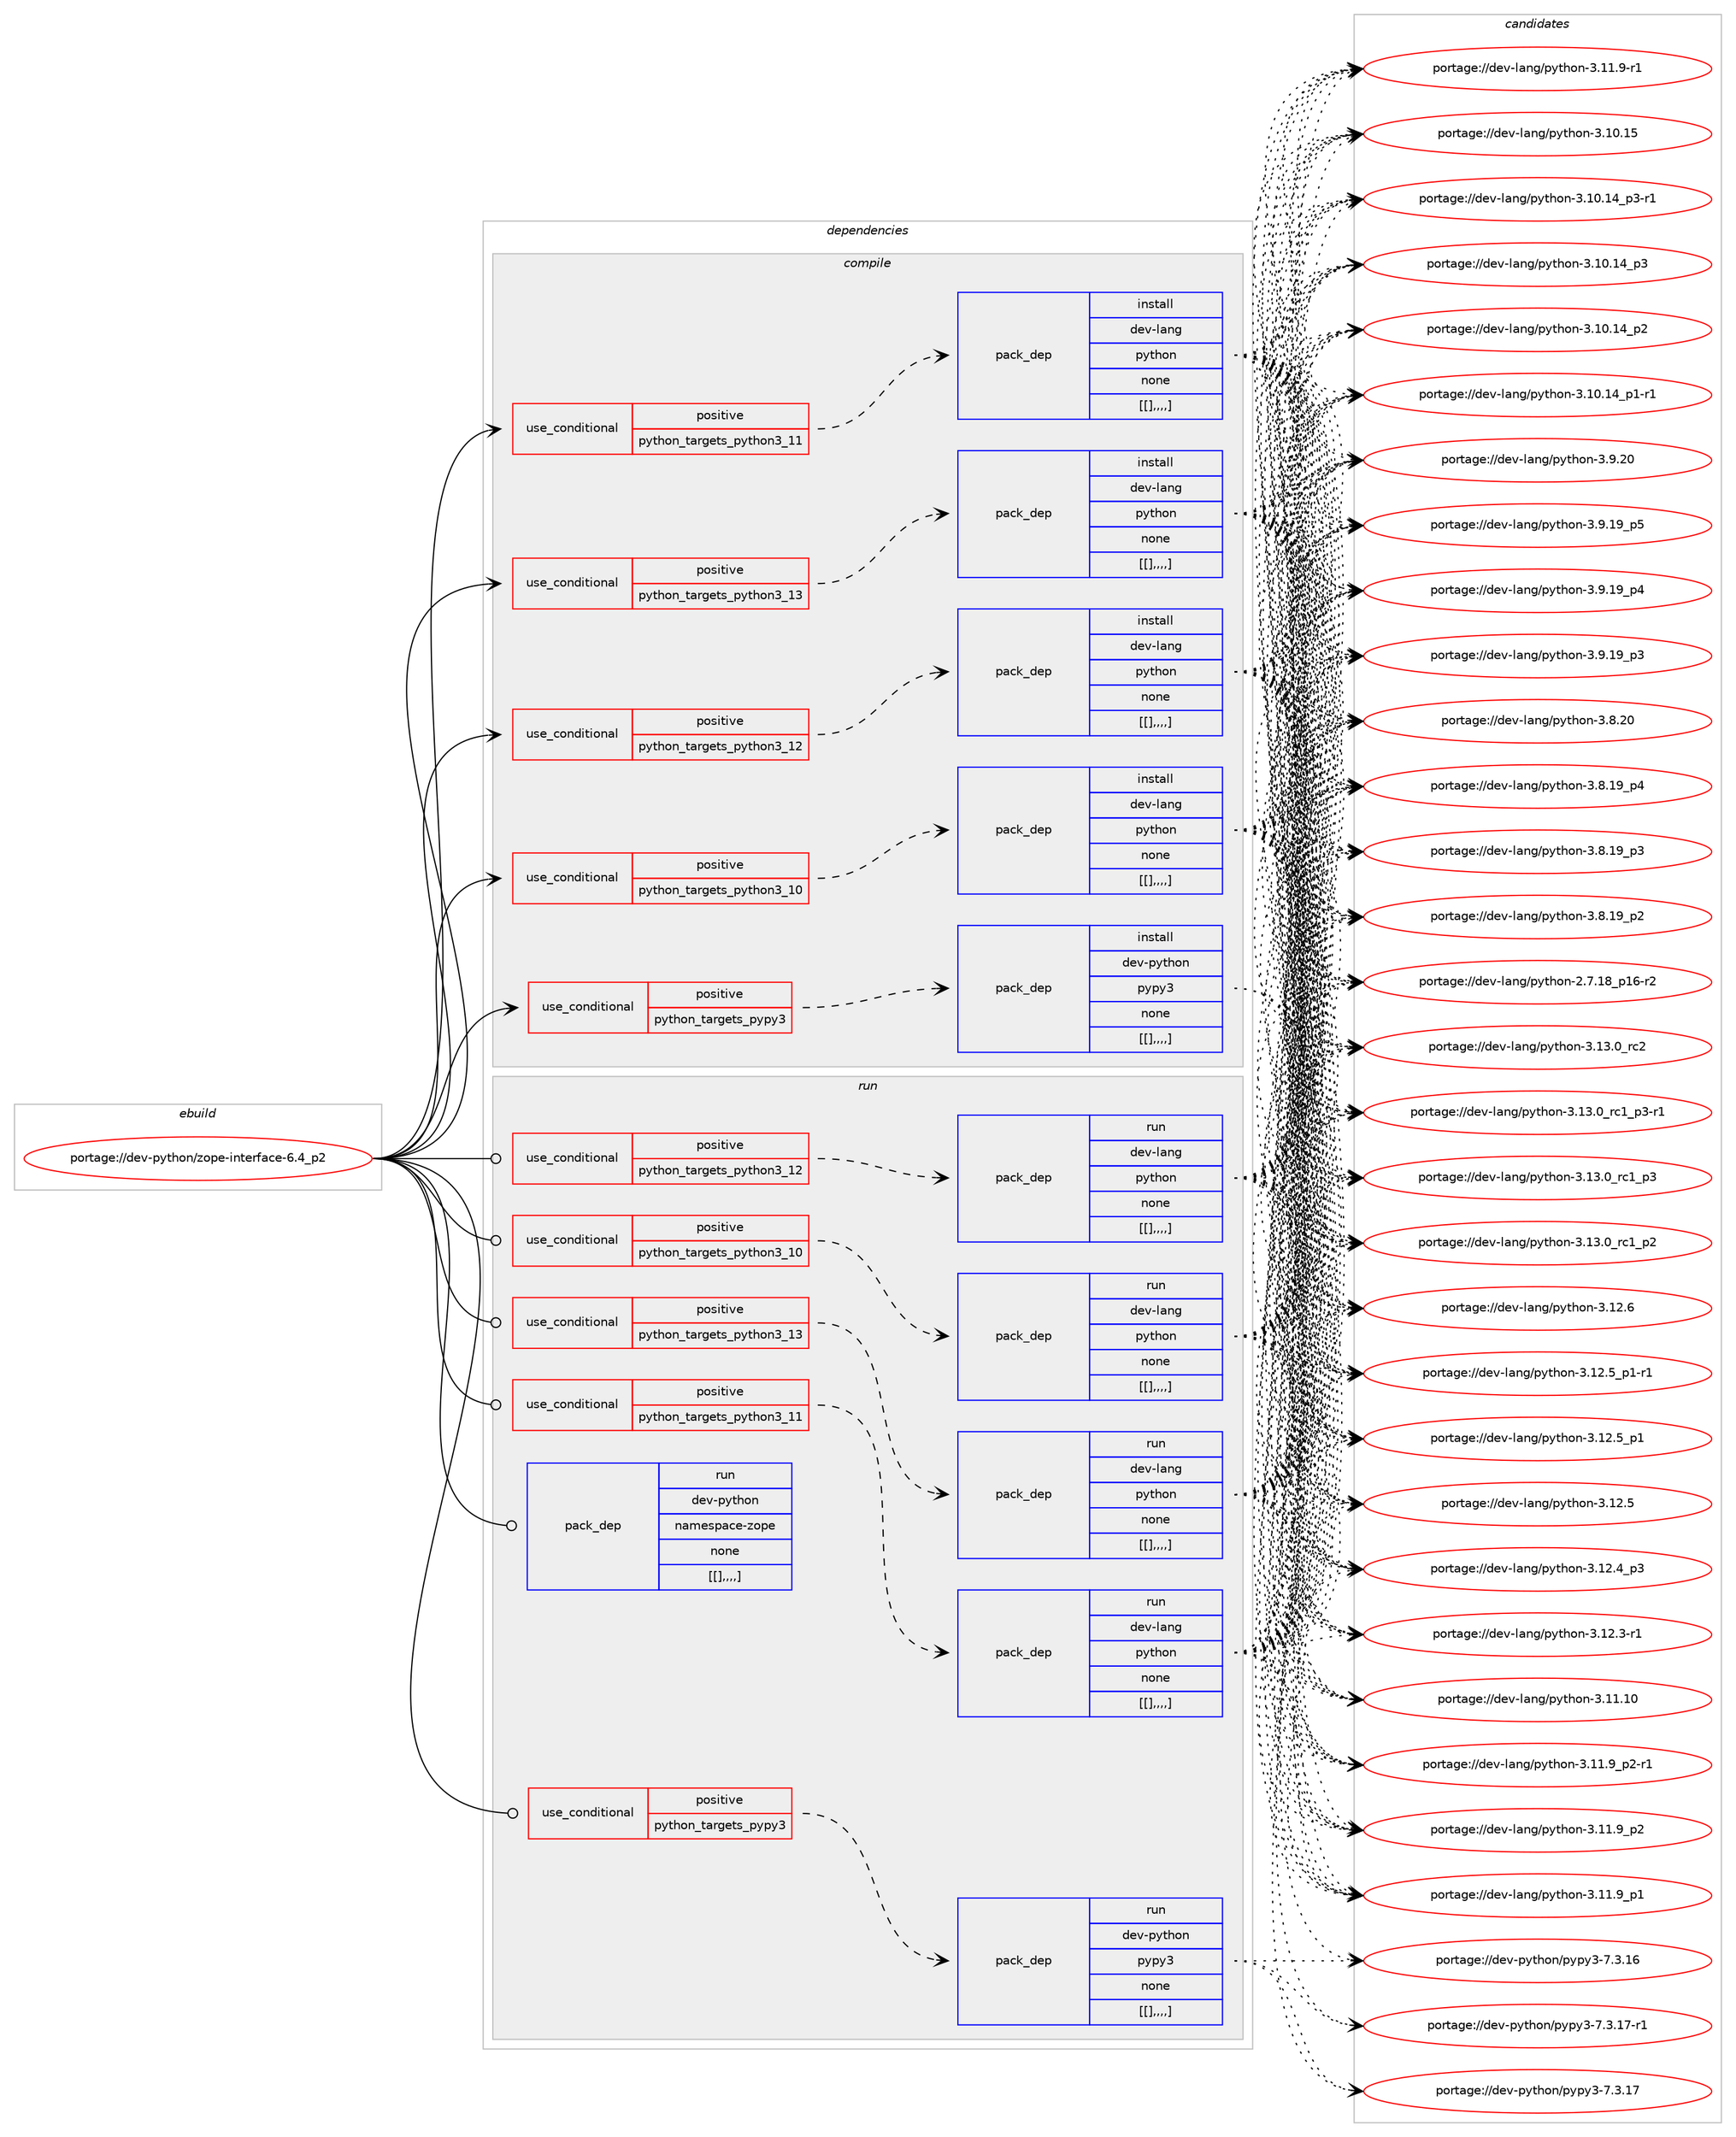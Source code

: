 digraph prolog {

# *************
# Graph options
# *************

newrank=true;
concentrate=true;
compound=true;
graph [rankdir=LR,fontname=Helvetica,fontsize=10,ranksep=1.5];#, ranksep=2.5, nodesep=0.2];
edge  [arrowhead=vee];
node  [fontname=Helvetica,fontsize=10];

# **********
# The ebuild
# **********

subgraph cluster_leftcol {
color=gray;
label=<<i>ebuild</i>>;
id [label="portage://dev-python/zope-interface-6.4_p2", color=red, width=4, href="../dev-python/zope-interface-6.4_p2.svg"];
}

# ****************
# The dependencies
# ****************

subgraph cluster_midcol {
color=gray;
label=<<i>dependencies</i>>;
subgraph cluster_compile {
fillcolor="#eeeeee";
style=filled;
label=<<i>compile</i>>;
subgraph cond42656 {
dependency170602 [label=<<TABLE BORDER="0" CELLBORDER="1" CELLSPACING="0" CELLPADDING="4"><TR><TD ROWSPAN="3" CELLPADDING="10">use_conditional</TD></TR><TR><TD>positive</TD></TR><TR><TD>python_targets_pypy3</TD></TR></TABLE>>, shape=none, color=red];
subgraph pack126680 {
dependency170603 [label=<<TABLE BORDER="0" CELLBORDER="1" CELLSPACING="0" CELLPADDING="4" WIDTH="220"><TR><TD ROWSPAN="6" CELLPADDING="30">pack_dep</TD></TR><TR><TD WIDTH="110">install</TD></TR><TR><TD>dev-python</TD></TR><TR><TD>pypy3</TD></TR><TR><TD>none</TD></TR><TR><TD>[[],,,,]</TD></TR></TABLE>>, shape=none, color=blue];
}
dependency170602:e -> dependency170603:w [weight=20,style="dashed",arrowhead="vee"];
}
id:e -> dependency170602:w [weight=20,style="solid",arrowhead="vee"];
subgraph cond42657 {
dependency170604 [label=<<TABLE BORDER="0" CELLBORDER="1" CELLSPACING="0" CELLPADDING="4"><TR><TD ROWSPAN="3" CELLPADDING="10">use_conditional</TD></TR><TR><TD>positive</TD></TR><TR><TD>python_targets_python3_10</TD></TR></TABLE>>, shape=none, color=red];
subgraph pack126681 {
dependency170605 [label=<<TABLE BORDER="0" CELLBORDER="1" CELLSPACING="0" CELLPADDING="4" WIDTH="220"><TR><TD ROWSPAN="6" CELLPADDING="30">pack_dep</TD></TR><TR><TD WIDTH="110">install</TD></TR><TR><TD>dev-lang</TD></TR><TR><TD>python</TD></TR><TR><TD>none</TD></TR><TR><TD>[[],,,,]</TD></TR></TABLE>>, shape=none, color=blue];
}
dependency170604:e -> dependency170605:w [weight=20,style="dashed",arrowhead="vee"];
}
id:e -> dependency170604:w [weight=20,style="solid",arrowhead="vee"];
subgraph cond42658 {
dependency170606 [label=<<TABLE BORDER="0" CELLBORDER="1" CELLSPACING="0" CELLPADDING="4"><TR><TD ROWSPAN="3" CELLPADDING="10">use_conditional</TD></TR><TR><TD>positive</TD></TR><TR><TD>python_targets_python3_11</TD></TR></TABLE>>, shape=none, color=red];
subgraph pack126682 {
dependency170607 [label=<<TABLE BORDER="0" CELLBORDER="1" CELLSPACING="0" CELLPADDING="4" WIDTH="220"><TR><TD ROWSPAN="6" CELLPADDING="30">pack_dep</TD></TR><TR><TD WIDTH="110">install</TD></TR><TR><TD>dev-lang</TD></TR><TR><TD>python</TD></TR><TR><TD>none</TD></TR><TR><TD>[[],,,,]</TD></TR></TABLE>>, shape=none, color=blue];
}
dependency170606:e -> dependency170607:w [weight=20,style="dashed",arrowhead="vee"];
}
id:e -> dependency170606:w [weight=20,style="solid",arrowhead="vee"];
subgraph cond42659 {
dependency170608 [label=<<TABLE BORDER="0" CELLBORDER="1" CELLSPACING="0" CELLPADDING="4"><TR><TD ROWSPAN="3" CELLPADDING="10">use_conditional</TD></TR><TR><TD>positive</TD></TR><TR><TD>python_targets_python3_12</TD></TR></TABLE>>, shape=none, color=red];
subgraph pack126683 {
dependency170609 [label=<<TABLE BORDER="0" CELLBORDER="1" CELLSPACING="0" CELLPADDING="4" WIDTH="220"><TR><TD ROWSPAN="6" CELLPADDING="30">pack_dep</TD></TR><TR><TD WIDTH="110">install</TD></TR><TR><TD>dev-lang</TD></TR><TR><TD>python</TD></TR><TR><TD>none</TD></TR><TR><TD>[[],,,,]</TD></TR></TABLE>>, shape=none, color=blue];
}
dependency170608:e -> dependency170609:w [weight=20,style="dashed",arrowhead="vee"];
}
id:e -> dependency170608:w [weight=20,style="solid",arrowhead="vee"];
subgraph cond42660 {
dependency170610 [label=<<TABLE BORDER="0" CELLBORDER="1" CELLSPACING="0" CELLPADDING="4"><TR><TD ROWSPAN="3" CELLPADDING="10">use_conditional</TD></TR><TR><TD>positive</TD></TR><TR><TD>python_targets_python3_13</TD></TR></TABLE>>, shape=none, color=red];
subgraph pack126684 {
dependency170611 [label=<<TABLE BORDER="0" CELLBORDER="1" CELLSPACING="0" CELLPADDING="4" WIDTH="220"><TR><TD ROWSPAN="6" CELLPADDING="30">pack_dep</TD></TR><TR><TD WIDTH="110">install</TD></TR><TR><TD>dev-lang</TD></TR><TR><TD>python</TD></TR><TR><TD>none</TD></TR><TR><TD>[[],,,,]</TD></TR></TABLE>>, shape=none, color=blue];
}
dependency170610:e -> dependency170611:w [weight=20,style="dashed",arrowhead="vee"];
}
id:e -> dependency170610:w [weight=20,style="solid",arrowhead="vee"];
}
subgraph cluster_compileandrun {
fillcolor="#eeeeee";
style=filled;
label=<<i>compile and run</i>>;
}
subgraph cluster_run {
fillcolor="#eeeeee";
style=filled;
label=<<i>run</i>>;
subgraph cond42661 {
dependency170612 [label=<<TABLE BORDER="0" CELLBORDER="1" CELLSPACING="0" CELLPADDING="4"><TR><TD ROWSPAN="3" CELLPADDING="10">use_conditional</TD></TR><TR><TD>positive</TD></TR><TR><TD>python_targets_pypy3</TD></TR></TABLE>>, shape=none, color=red];
subgraph pack126685 {
dependency170613 [label=<<TABLE BORDER="0" CELLBORDER="1" CELLSPACING="0" CELLPADDING="4" WIDTH="220"><TR><TD ROWSPAN="6" CELLPADDING="30">pack_dep</TD></TR><TR><TD WIDTH="110">run</TD></TR><TR><TD>dev-python</TD></TR><TR><TD>pypy3</TD></TR><TR><TD>none</TD></TR><TR><TD>[[],,,,]</TD></TR></TABLE>>, shape=none, color=blue];
}
dependency170612:e -> dependency170613:w [weight=20,style="dashed",arrowhead="vee"];
}
id:e -> dependency170612:w [weight=20,style="solid",arrowhead="odot"];
subgraph cond42662 {
dependency170614 [label=<<TABLE BORDER="0" CELLBORDER="1" CELLSPACING="0" CELLPADDING="4"><TR><TD ROWSPAN="3" CELLPADDING="10">use_conditional</TD></TR><TR><TD>positive</TD></TR><TR><TD>python_targets_python3_10</TD></TR></TABLE>>, shape=none, color=red];
subgraph pack126686 {
dependency170615 [label=<<TABLE BORDER="0" CELLBORDER="1" CELLSPACING="0" CELLPADDING="4" WIDTH="220"><TR><TD ROWSPAN="6" CELLPADDING="30">pack_dep</TD></TR><TR><TD WIDTH="110">run</TD></TR><TR><TD>dev-lang</TD></TR><TR><TD>python</TD></TR><TR><TD>none</TD></TR><TR><TD>[[],,,,]</TD></TR></TABLE>>, shape=none, color=blue];
}
dependency170614:e -> dependency170615:w [weight=20,style="dashed",arrowhead="vee"];
}
id:e -> dependency170614:w [weight=20,style="solid",arrowhead="odot"];
subgraph cond42663 {
dependency170616 [label=<<TABLE BORDER="0" CELLBORDER="1" CELLSPACING="0" CELLPADDING="4"><TR><TD ROWSPAN="3" CELLPADDING="10">use_conditional</TD></TR><TR><TD>positive</TD></TR><TR><TD>python_targets_python3_11</TD></TR></TABLE>>, shape=none, color=red];
subgraph pack126687 {
dependency170617 [label=<<TABLE BORDER="0" CELLBORDER="1" CELLSPACING="0" CELLPADDING="4" WIDTH="220"><TR><TD ROWSPAN="6" CELLPADDING="30">pack_dep</TD></TR><TR><TD WIDTH="110">run</TD></TR><TR><TD>dev-lang</TD></TR><TR><TD>python</TD></TR><TR><TD>none</TD></TR><TR><TD>[[],,,,]</TD></TR></TABLE>>, shape=none, color=blue];
}
dependency170616:e -> dependency170617:w [weight=20,style="dashed",arrowhead="vee"];
}
id:e -> dependency170616:w [weight=20,style="solid",arrowhead="odot"];
subgraph cond42664 {
dependency170618 [label=<<TABLE BORDER="0" CELLBORDER="1" CELLSPACING="0" CELLPADDING="4"><TR><TD ROWSPAN="3" CELLPADDING="10">use_conditional</TD></TR><TR><TD>positive</TD></TR><TR><TD>python_targets_python3_12</TD></TR></TABLE>>, shape=none, color=red];
subgraph pack126688 {
dependency170619 [label=<<TABLE BORDER="0" CELLBORDER="1" CELLSPACING="0" CELLPADDING="4" WIDTH="220"><TR><TD ROWSPAN="6" CELLPADDING="30">pack_dep</TD></TR><TR><TD WIDTH="110">run</TD></TR><TR><TD>dev-lang</TD></TR><TR><TD>python</TD></TR><TR><TD>none</TD></TR><TR><TD>[[],,,,]</TD></TR></TABLE>>, shape=none, color=blue];
}
dependency170618:e -> dependency170619:w [weight=20,style="dashed",arrowhead="vee"];
}
id:e -> dependency170618:w [weight=20,style="solid",arrowhead="odot"];
subgraph cond42665 {
dependency170620 [label=<<TABLE BORDER="0" CELLBORDER="1" CELLSPACING="0" CELLPADDING="4"><TR><TD ROWSPAN="3" CELLPADDING="10">use_conditional</TD></TR><TR><TD>positive</TD></TR><TR><TD>python_targets_python3_13</TD></TR></TABLE>>, shape=none, color=red];
subgraph pack126689 {
dependency170621 [label=<<TABLE BORDER="0" CELLBORDER="1" CELLSPACING="0" CELLPADDING="4" WIDTH="220"><TR><TD ROWSPAN="6" CELLPADDING="30">pack_dep</TD></TR><TR><TD WIDTH="110">run</TD></TR><TR><TD>dev-lang</TD></TR><TR><TD>python</TD></TR><TR><TD>none</TD></TR><TR><TD>[[],,,,]</TD></TR></TABLE>>, shape=none, color=blue];
}
dependency170620:e -> dependency170621:w [weight=20,style="dashed",arrowhead="vee"];
}
id:e -> dependency170620:w [weight=20,style="solid",arrowhead="odot"];
subgraph pack126690 {
dependency170622 [label=<<TABLE BORDER="0" CELLBORDER="1" CELLSPACING="0" CELLPADDING="4" WIDTH="220"><TR><TD ROWSPAN="6" CELLPADDING="30">pack_dep</TD></TR><TR><TD WIDTH="110">run</TD></TR><TR><TD>dev-python</TD></TR><TR><TD>namespace-zope</TD></TR><TR><TD>none</TD></TR><TR><TD>[[],,,,]</TD></TR></TABLE>>, shape=none, color=blue];
}
id:e -> dependency170622:w [weight=20,style="solid",arrowhead="odot"];
}
}

# **************
# The candidates
# **************

subgraph cluster_choices {
rank=same;
color=gray;
label=<<i>candidates</i>>;

subgraph choice126680 {
color=black;
nodesep=1;
choice100101118451121211161041111104711212111212151455546514649554511449 [label="portage://dev-python/pypy3-7.3.17-r1", color=red, width=4,href="../dev-python/pypy3-7.3.17-r1.svg"];
choice10010111845112121116104111110471121211121215145554651464955 [label="portage://dev-python/pypy3-7.3.17", color=red, width=4,href="../dev-python/pypy3-7.3.17.svg"];
choice10010111845112121116104111110471121211121215145554651464954 [label="portage://dev-python/pypy3-7.3.16", color=red, width=4,href="../dev-python/pypy3-7.3.16.svg"];
dependency170603:e -> choice100101118451121211161041111104711212111212151455546514649554511449:w [style=dotted,weight="100"];
dependency170603:e -> choice10010111845112121116104111110471121211121215145554651464955:w [style=dotted,weight="100"];
dependency170603:e -> choice10010111845112121116104111110471121211121215145554651464954:w [style=dotted,weight="100"];
}
subgraph choice126681 {
color=black;
nodesep=1;
choice10010111845108971101034711212111610411111045514649514648951149950 [label="portage://dev-lang/python-3.13.0_rc2", color=red, width=4,href="../dev-lang/python-3.13.0_rc2.svg"];
choice1001011184510897110103471121211161041111104551464951464895114994995112514511449 [label="portage://dev-lang/python-3.13.0_rc1_p3-r1", color=red, width=4,href="../dev-lang/python-3.13.0_rc1_p3-r1.svg"];
choice100101118451089711010347112121116104111110455146495146489511499499511251 [label="portage://dev-lang/python-3.13.0_rc1_p3", color=red, width=4,href="../dev-lang/python-3.13.0_rc1_p3.svg"];
choice100101118451089711010347112121116104111110455146495146489511499499511250 [label="portage://dev-lang/python-3.13.0_rc1_p2", color=red, width=4,href="../dev-lang/python-3.13.0_rc1_p2.svg"];
choice10010111845108971101034711212111610411111045514649504654 [label="portage://dev-lang/python-3.12.6", color=red, width=4,href="../dev-lang/python-3.12.6.svg"];
choice1001011184510897110103471121211161041111104551464950465395112494511449 [label="portage://dev-lang/python-3.12.5_p1-r1", color=red, width=4,href="../dev-lang/python-3.12.5_p1-r1.svg"];
choice100101118451089711010347112121116104111110455146495046539511249 [label="portage://dev-lang/python-3.12.5_p1", color=red, width=4,href="../dev-lang/python-3.12.5_p1.svg"];
choice10010111845108971101034711212111610411111045514649504653 [label="portage://dev-lang/python-3.12.5", color=red, width=4,href="../dev-lang/python-3.12.5.svg"];
choice100101118451089711010347112121116104111110455146495046529511251 [label="portage://dev-lang/python-3.12.4_p3", color=red, width=4,href="../dev-lang/python-3.12.4_p3.svg"];
choice100101118451089711010347112121116104111110455146495046514511449 [label="portage://dev-lang/python-3.12.3-r1", color=red, width=4,href="../dev-lang/python-3.12.3-r1.svg"];
choice1001011184510897110103471121211161041111104551464949464948 [label="portage://dev-lang/python-3.11.10", color=red, width=4,href="../dev-lang/python-3.11.10.svg"];
choice1001011184510897110103471121211161041111104551464949465795112504511449 [label="portage://dev-lang/python-3.11.9_p2-r1", color=red, width=4,href="../dev-lang/python-3.11.9_p2-r1.svg"];
choice100101118451089711010347112121116104111110455146494946579511250 [label="portage://dev-lang/python-3.11.9_p2", color=red, width=4,href="../dev-lang/python-3.11.9_p2.svg"];
choice100101118451089711010347112121116104111110455146494946579511249 [label="portage://dev-lang/python-3.11.9_p1", color=red, width=4,href="../dev-lang/python-3.11.9_p1.svg"];
choice100101118451089711010347112121116104111110455146494946574511449 [label="portage://dev-lang/python-3.11.9-r1", color=red, width=4,href="../dev-lang/python-3.11.9-r1.svg"];
choice1001011184510897110103471121211161041111104551464948464953 [label="portage://dev-lang/python-3.10.15", color=red, width=4,href="../dev-lang/python-3.10.15.svg"];
choice100101118451089711010347112121116104111110455146494846495295112514511449 [label="portage://dev-lang/python-3.10.14_p3-r1", color=red, width=4,href="../dev-lang/python-3.10.14_p3-r1.svg"];
choice10010111845108971101034711212111610411111045514649484649529511251 [label="portage://dev-lang/python-3.10.14_p3", color=red, width=4,href="../dev-lang/python-3.10.14_p3.svg"];
choice10010111845108971101034711212111610411111045514649484649529511250 [label="portage://dev-lang/python-3.10.14_p2", color=red, width=4,href="../dev-lang/python-3.10.14_p2.svg"];
choice100101118451089711010347112121116104111110455146494846495295112494511449 [label="portage://dev-lang/python-3.10.14_p1-r1", color=red, width=4,href="../dev-lang/python-3.10.14_p1-r1.svg"];
choice10010111845108971101034711212111610411111045514657465048 [label="portage://dev-lang/python-3.9.20", color=red, width=4,href="../dev-lang/python-3.9.20.svg"];
choice100101118451089711010347112121116104111110455146574649579511253 [label="portage://dev-lang/python-3.9.19_p5", color=red, width=4,href="../dev-lang/python-3.9.19_p5.svg"];
choice100101118451089711010347112121116104111110455146574649579511252 [label="portage://dev-lang/python-3.9.19_p4", color=red, width=4,href="../dev-lang/python-3.9.19_p4.svg"];
choice100101118451089711010347112121116104111110455146574649579511251 [label="portage://dev-lang/python-3.9.19_p3", color=red, width=4,href="../dev-lang/python-3.9.19_p3.svg"];
choice10010111845108971101034711212111610411111045514656465048 [label="portage://dev-lang/python-3.8.20", color=red, width=4,href="../dev-lang/python-3.8.20.svg"];
choice100101118451089711010347112121116104111110455146564649579511252 [label="portage://dev-lang/python-3.8.19_p4", color=red, width=4,href="../dev-lang/python-3.8.19_p4.svg"];
choice100101118451089711010347112121116104111110455146564649579511251 [label="portage://dev-lang/python-3.8.19_p3", color=red, width=4,href="../dev-lang/python-3.8.19_p3.svg"];
choice100101118451089711010347112121116104111110455146564649579511250 [label="portage://dev-lang/python-3.8.19_p2", color=red, width=4,href="../dev-lang/python-3.8.19_p2.svg"];
choice100101118451089711010347112121116104111110455046554649569511249544511450 [label="portage://dev-lang/python-2.7.18_p16-r2", color=red, width=4,href="../dev-lang/python-2.7.18_p16-r2.svg"];
dependency170605:e -> choice10010111845108971101034711212111610411111045514649514648951149950:w [style=dotted,weight="100"];
dependency170605:e -> choice1001011184510897110103471121211161041111104551464951464895114994995112514511449:w [style=dotted,weight="100"];
dependency170605:e -> choice100101118451089711010347112121116104111110455146495146489511499499511251:w [style=dotted,weight="100"];
dependency170605:e -> choice100101118451089711010347112121116104111110455146495146489511499499511250:w [style=dotted,weight="100"];
dependency170605:e -> choice10010111845108971101034711212111610411111045514649504654:w [style=dotted,weight="100"];
dependency170605:e -> choice1001011184510897110103471121211161041111104551464950465395112494511449:w [style=dotted,weight="100"];
dependency170605:e -> choice100101118451089711010347112121116104111110455146495046539511249:w [style=dotted,weight="100"];
dependency170605:e -> choice10010111845108971101034711212111610411111045514649504653:w [style=dotted,weight="100"];
dependency170605:e -> choice100101118451089711010347112121116104111110455146495046529511251:w [style=dotted,weight="100"];
dependency170605:e -> choice100101118451089711010347112121116104111110455146495046514511449:w [style=dotted,weight="100"];
dependency170605:e -> choice1001011184510897110103471121211161041111104551464949464948:w [style=dotted,weight="100"];
dependency170605:e -> choice1001011184510897110103471121211161041111104551464949465795112504511449:w [style=dotted,weight="100"];
dependency170605:e -> choice100101118451089711010347112121116104111110455146494946579511250:w [style=dotted,weight="100"];
dependency170605:e -> choice100101118451089711010347112121116104111110455146494946579511249:w [style=dotted,weight="100"];
dependency170605:e -> choice100101118451089711010347112121116104111110455146494946574511449:w [style=dotted,weight="100"];
dependency170605:e -> choice1001011184510897110103471121211161041111104551464948464953:w [style=dotted,weight="100"];
dependency170605:e -> choice100101118451089711010347112121116104111110455146494846495295112514511449:w [style=dotted,weight="100"];
dependency170605:e -> choice10010111845108971101034711212111610411111045514649484649529511251:w [style=dotted,weight="100"];
dependency170605:e -> choice10010111845108971101034711212111610411111045514649484649529511250:w [style=dotted,weight="100"];
dependency170605:e -> choice100101118451089711010347112121116104111110455146494846495295112494511449:w [style=dotted,weight="100"];
dependency170605:e -> choice10010111845108971101034711212111610411111045514657465048:w [style=dotted,weight="100"];
dependency170605:e -> choice100101118451089711010347112121116104111110455146574649579511253:w [style=dotted,weight="100"];
dependency170605:e -> choice100101118451089711010347112121116104111110455146574649579511252:w [style=dotted,weight="100"];
dependency170605:e -> choice100101118451089711010347112121116104111110455146574649579511251:w [style=dotted,weight="100"];
dependency170605:e -> choice10010111845108971101034711212111610411111045514656465048:w [style=dotted,weight="100"];
dependency170605:e -> choice100101118451089711010347112121116104111110455146564649579511252:w [style=dotted,weight="100"];
dependency170605:e -> choice100101118451089711010347112121116104111110455146564649579511251:w [style=dotted,weight="100"];
dependency170605:e -> choice100101118451089711010347112121116104111110455146564649579511250:w [style=dotted,weight="100"];
dependency170605:e -> choice100101118451089711010347112121116104111110455046554649569511249544511450:w [style=dotted,weight="100"];
}
subgraph choice126682 {
color=black;
nodesep=1;
choice10010111845108971101034711212111610411111045514649514648951149950 [label="portage://dev-lang/python-3.13.0_rc2", color=red, width=4,href="../dev-lang/python-3.13.0_rc2.svg"];
choice1001011184510897110103471121211161041111104551464951464895114994995112514511449 [label="portage://dev-lang/python-3.13.0_rc1_p3-r1", color=red, width=4,href="../dev-lang/python-3.13.0_rc1_p3-r1.svg"];
choice100101118451089711010347112121116104111110455146495146489511499499511251 [label="portage://dev-lang/python-3.13.0_rc1_p3", color=red, width=4,href="../dev-lang/python-3.13.0_rc1_p3.svg"];
choice100101118451089711010347112121116104111110455146495146489511499499511250 [label="portage://dev-lang/python-3.13.0_rc1_p2", color=red, width=4,href="../dev-lang/python-3.13.0_rc1_p2.svg"];
choice10010111845108971101034711212111610411111045514649504654 [label="portage://dev-lang/python-3.12.6", color=red, width=4,href="../dev-lang/python-3.12.6.svg"];
choice1001011184510897110103471121211161041111104551464950465395112494511449 [label="portage://dev-lang/python-3.12.5_p1-r1", color=red, width=4,href="../dev-lang/python-3.12.5_p1-r1.svg"];
choice100101118451089711010347112121116104111110455146495046539511249 [label="portage://dev-lang/python-3.12.5_p1", color=red, width=4,href="../dev-lang/python-3.12.5_p1.svg"];
choice10010111845108971101034711212111610411111045514649504653 [label="portage://dev-lang/python-3.12.5", color=red, width=4,href="../dev-lang/python-3.12.5.svg"];
choice100101118451089711010347112121116104111110455146495046529511251 [label="portage://dev-lang/python-3.12.4_p3", color=red, width=4,href="../dev-lang/python-3.12.4_p3.svg"];
choice100101118451089711010347112121116104111110455146495046514511449 [label="portage://dev-lang/python-3.12.3-r1", color=red, width=4,href="../dev-lang/python-3.12.3-r1.svg"];
choice1001011184510897110103471121211161041111104551464949464948 [label="portage://dev-lang/python-3.11.10", color=red, width=4,href="../dev-lang/python-3.11.10.svg"];
choice1001011184510897110103471121211161041111104551464949465795112504511449 [label="portage://dev-lang/python-3.11.9_p2-r1", color=red, width=4,href="../dev-lang/python-3.11.9_p2-r1.svg"];
choice100101118451089711010347112121116104111110455146494946579511250 [label="portage://dev-lang/python-3.11.9_p2", color=red, width=4,href="../dev-lang/python-3.11.9_p2.svg"];
choice100101118451089711010347112121116104111110455146494946579511249 [label="portage://dev-lang/python-3.11.9_p1", color=red, width=4,href="../dev-lang/python-3.11.9_p1.svg"];
choice100101118451089711010347112121116104111110455146494946574511449 [label="portage://dev-lang/python-3.11.9-r1", color=red, width=4,href="../dev-lang/python-3.11.9-r1.svg"];
choice1001011184510897110103471121211161041111104551464948464953 [label="portage://dev-lang/python-3.10.15", color=red, width=4,href="../dev-lang/python-3.10.15.svg"];
choice100101118451089711010347112121116104111110455146494846495295112514511449 [label="portage://dev-lang/python-3.10.14_p3-r1", color=red, width=4,href="../dev-lang/python-3.10.14_p3-r1.svg"];
choice10010111845108971101034711212111610411111045514649484649529511251 [label="portage://dev-lang/python-3.10.14_p3", color=red, width=4,href="../dev-lang/python-3.10.14_p3.svg"];
choice10010111845108971101034711212111610411111045514649484649529511250 [label="portage://dev-lang/python-3.10.14_p2", color=red, width=4,href="../dev-lang/python-3.10.14_p2.svg"];
choice100101118451089711010347112121116104111110455146494846495295112494511449 [label="portage://dev-lang/python-3.10.14_p1-r1", color=red, width=4,href="../dev-lang/python-3.10.14_p1-r1.svg"];
choice10010111845108971101034711212111610411111045514657465048 [label="portage://dev-lang/python-3.9.20", color=red, width=4,href="../dev-lang/python-3.9.20.svg"];
choice100101118451089711010347112121116104111110455146574649579511253 [label="portage://dev-lang/python-3.9.19_p5", color=red, width=4,href="../dev-lang/python-3.9.19_p5.svg"];
choice100101118451089711010347112121116104111110455146574649579511252 [label="portage://dev-lang/python-3.9.19_p4", color=red, width=4,href="../dev-lang/python-3.9.19_p4.svg"];
choice100101118451089711010347112121116104111110455146574649579511251 [label="portage://dev-lang/python-3.9.19_p3", color=red, width=4,href="../dev-lang/python-3.9.19_p3.svg"];
choice10010111845108971101034711212111610411111045514656465048 [label="portage://dev-lang/python-3.8.20", color=red, width=4,href="../dev-lang/python-3.8.20.svg"];
choice100101118451089711010347112121116104111110455146564649579511252 [label="portage://dev-lang/python-3.8.19_p4", color=red, width=4,href="../dev-lang/python-3.8.19_p4.svg"];
choice100101118451089711010347112121116104111110455146564649579511251 [label="portage://dev-lang/python-3.8.19_p3", color=red, width=4,href="../dev-lang/python-3.8.19_p3.svg"];
choice100101118451089711010347112121116104111110455146564649579511250 [label="portage://dev-lang/python-3.8.19_p2", color=red, width=4,href="../dev-lang/python-3.8.19_p2.svg"];
choice100101118451089711010347112121116104111110455046554649569511249544511450 [label="portage://dev-lang/python-2.7.18_p16-r2", color=red, width=4,href="../dev-lang/python-2.7.18_p16-r2.svg"];
dependency170607:e -> choice10010111845108971101034711212111610411111045514649514648951149950:w [style=dotted,weight="100"];
dependency170607:e -> choice1001011184510897110103471121211161041111104551464951464895114994995112514511449:w [style=dotted,weight="100"];
dependency170607:e -> choice100101118451089711010347112121116104111110455146495146489511499499511251:w [style=dotted,weight="100"];
dependency170607:e -> choice100101118451089711010347112121116104111110455146495146489511499499511250:w [style=dotted,weight="100"];
dependency170607:e -> choice10010111845108971101034711212111610411111045514649504654:w [style=dotted,weight="100"];
dependency170607:e -> choice1001011184510897110103471121211161041111104551464950465395112494511449:w [style=dotted,weight="100"];
dependency170607:e -> choice100101118451089711010347112121116104111110455146495046539511249:w [style=dotted,weight="100"];
dependency170607:e -> choice10010111845108971101034711212111610411111045514649504653:w [style=dotted,weight="100"];
dependency170607:e -> choice100101118451089711010347112121116104111110455146495046529511251:w [style=dotted,weight="100"];
dependency170607:e -> choice100101118451089711010347112121116104111110455146495046514511449:w [style=dotted,weight="100"];
dependency170607:e -> choice1001011184510897110103471121211161041111104551464949464948:w [style=dotted,weight="100"];
dependency170607:e -> choice1001011184510897110103471121211161041111104551464949465795112504511449:w [style=dotted,weight="100"];
dependency170607:e -> choice100101118451089711010347112121116104111110455146494946579511250:w [style=dotted,weight="100"];
dependency170607:e -> choice100101118451089711010347112121116104111110455146494946579511249:w [style=dotted,weight="100"];
dependency170607:e -> choice100101118451089711010347112121116104111110455146494946574511449:w [style=dotted,weight="100"];
dependency170607:e -> choice1001011184510897110103471121211161041111104551464948464953:w [style=dotted,weight="100"];
dependency170607:e -> choice100101118451089711010347112121116104111110455146494846495295112514511449:w [style=dotted,weight="100"];
dependency170607:e -> choice10010111845108971101034711212111610411111045514649484649529511251:w [style=dotted,weight="100"];
dependency170607:e -> choice10010111845108971101034711212111610411111045514649484649529511250:w [style=dotted,weight="100"];
dependency170607:e -> choice100101118451089711010347112121116104111110455146494846495295112494511449:w [style=dotted,weight="100"];
dependency170607:e -> choice10010111845108971101034711212111610411111045514657465048:w [style=dotted,weight="100"];
dependency170607:e -> choice100101118451089711010347112121116104111110455146574649579511253:w [style=dotted,weight="100"];
dependency170607:e -> choice100101118451089711010347112121116104111110455146574649579511252:w [style=dotted,weight="100"];
dependency170607:e -> choice100101118451089711010347112121116104111110455146574649579511251:w [style=dotted,weight="100"];
dependency170607:e -> choice10010111845108971101034711212111610411111045514656465048:w [style=dotted,weight="100"];
dependency170607:e -> choice100101118451089711010347112121116104111110455146564649579511252:w [style=dotted,weight="100"];
dependency170607:e -> choice100101118451089711010347112121116104111110455146564649579511251:w [style=dotted,weight="100"];
dependency170607:e -> choice100101118451089711010347112121116104111110455146564649579511250:w [style=dotted,weight="100"];
dependency170607:e -> choice100101118451089711010347112121116104111110455046554649569511249544511450:w [style=dotted,weight="100"];
}
subgraph choice126683 {
color=black;
nodesep=1;
choice10010111845108971101034711212111610411111045514649514648951149950 [label="portage://dev-lang/python-3.13.0_rc2", color=red, width=4,href="../dev-lang/python-3.13.0_rc2.svg"];
choice1001011184510897110103471121211161041111104551464951464895114994995112514511449 [label="portage://dev-lang/python-3.13.0_rc1_p3-r1", color=red, width=4,href="../dev-lang/python-3.13.0_rc1_p3-r1.svg"];
choice100101118451089711010347112121116104111110455146495146489511499499511251 [label="portage://dev-lang/python-3.13.0_rc1_p3", color=red, width=4,href="../dev-lang/python-3.13.0_rc1_p3.svg"];
choice100101118451089711010347112121116104111110455146495146489511499499511250 [label="portage://dev-lang/python-3.13.0_rc1_p2", color=red, width=4,href="../dev-lang/python-3.13.0_rc1_p2.svg"];
choice10010111845108971101034711212111610411111045514649504654 [label="portage://dev-lang/python-3.12.6", color=red, width=4,href="../dev-lang/python-3.12.6.svg"];
choice1001011184510897110103471121211161041111104551464950465395112494511449 [label="portage://dev-lang/python-3.12.5_p1-r1", color=red, width=4,href="../dev-lang/python-3.12.5_p1-r1.svg"];
choice100101118451089711010347112121116104111110455146495046539511249 [label="portage://dev-lang/python-3.12.5_p1", color=red, width=4,href="../dev-lang/python-3.12.5_p1.svg"];
choice10010111845108971101034711212111610411111045514649504653 [label="portage://dev-lang/python-3.12.5", color=red, width=4,href="../dev-lang/python-3.12.5.svg"];
choice100101118451089711010347112121116104111110455146495046529511251 [label="portage://dev-lang/python-3.12.4_p3", color=red, width=4,href="../dev-lang/python-3.12.4_p3.svg"];
choice100101118451089711010347112121116104111110455146495046514511449 [label="portage://dev-lang/python-3.12.3-r1", color=red, width=4,href="../dev-lang/python-3.12.3-r1.svg"];
choice1001011184510897110103471121211161041111104551464949464948 [label="portage://dev-lang/python-3.11.10", color=red, width=4,href="../dev-lang/python-3.11.10.svg"];
choice1001011184510897110103471121211161041111104551464949465795112504511449 [label="portage://dev-lang/python-3.11.9_p2-r1", color=red, width=4,href="../dev-lang/python-3.11.9_p2-r1.svg"];
choice100101118451089711010347112121116104111110455146494946579511250 [label="portage://dev-lang/python-3.11.9_p2", color=red, width=4,href="../dev-lang/python-3.11.9_p2.svg"];
choice100101118451089711010347112121116104111110455146494946579511249 [label="portage://dev-lang/python-3.11.9_p1", color=red, width=4,href="../dev-lang/python-3.11.9_p1.svg"];
choice100101118451089711010347112121116104111110455146494946574511449 [label="portage://dev-lang/python-3.11.9-r1", color=red, width=4,href="../dev-lang/python-3.11.9-r1.svg"];
choice1001011184510897110103471121211161041111104551464948464953 [label="portage://dev-lang/python-3.10.15", color=red, width=4,href="../dev-lang/python-3.10.15.svg"];
choice100101118451089711010347112121116104111110455146494846495295112514511449 [label="portage://dev-lang/python-3.10.14_p3-r1", color=red, width=4,href="../dev-lang/python-3.10.14_p3-r1.svg"];
choice10010111845108971101034711212111610411111045514649484649529511251 [label="portage://dev-lang/python-3.10.14_p3", color=red, width=4,href="../dev-lang/python-3.10.14_p3.svg"];
choice10010111845108971101034711212111610411111045514649484649529511250 [label="portage://dev-lang/python-3.10.14_p2", color=red, width=4,href="../dev-lang/python-3.10.14_p2.svg"];
choice100101118451089711010347112121116104111110455146494846495295112494511449 [label="portage://dev-lang/python-3.10.14_p1-r1", color=red, width=4,href="../dev-lang/python-3.10.14_p1-r1.svg"];
choice10010111845108971101034711212111610411111045514657465048 [label="portage://dev-lang/python-3.9.20", color=red, width=4,href="../dev-lang/python-3.9.20.svg"];
choice100101118451089711010347112121116104111110455146574649579511253 [label="portage://dev-lang/python-3.9.19_p5", color=red, width=4,href="../dev-lang/python-3.9.19_p5.svg"];
choice100101118451089711010347112121116104111110455146574649579511252 [label="portage://dev-lang/python-3.9.19_p4", color=red, width=4,href="../dev-lang/python-3.9.19_p4.svg"];
choice100101118451089711010347112121116104111110455146574649579511251 [label="portage://dev-lang/python-3.9.19_p3", color=red, width=4,href="../dev-lang/python-3.9.19_p3.svg"];
choice10010111845108971101034711212111610411111045514656465048 [label="portage://dev-lang/python-3.8.20", color=red, width=4,href="../dev-lang/python-3.8.20.svg"];
choice100101118451089711010347112121116104111110455146564649579511252 [label="portage://dev-lang/python-3.8.19_p4", color=red, width=4,href="../dev-lang/python-3.8.19_p4.svg"];
choice100101118451089711010347112121116104111110455146564649579511251 [label="portage://dev-lang/python-3.8.19_p3", color=red, width=4,href="../dev-lang/python-3.8.19_p3.svg"];
choice100101118451089711010347112121116104111110455146564649579511250 [label="portage://dev-lang/python-3.8.19_p2", color=red, width=4,href="../dev-lang/python-3.8.19_p2.svg"];
choice100101118451089711010347112121116104111110455046554649569511249544511450 [label="portage://dev-lang/python-2.7.18_p16-r2", color=red, width=4,href="../dev-lang/python-2.7.18_p16-r2.svg"];
dependency170609:e -> choice10010111845108971101034711212111610411111045514649514648951149950:w [style=dotted,weight="100"];
dependency170609:e -> choice1001011184510897110103471121211161041111104551464951464895114994995112514511449:w [style=dotted,weight="100"];
dependency170609:e -> choice100101118451089711010347112121116104111110455146495146489511499499511251:w [style=dotted,weight="100"];
dependency170609:e -> choice100101118451089711010347112121116104111110455146495146489511499499511250:w [style=dotted,weight="100"];
dependency170609:e -> choice10010111845108971101034711212111610411111045514649504654:w [style=dotted,weight="100"];
dependency170609:e -> choice1001011184510897110103471121211161041111104551464950465395112494511449:w [style=dotted,weight="100"];
dependency170609:e -> choice100101118451089711010347112121116104111110455146495046539511249:w [style=dotted,weight="100"];
dependency170609:e -> choice10010111845108971101034711212111610411111045514649504653:w [style=dotted,weight="100"];
dependency170609:e -> choice100101118451089711010347112121116104111110455146495046529511251:w [style=dotted,weight="100"];
dependency170609:e -> choice100101118451089711010347112121116104111110455146495046514511449:w [style=dotted,weight="100"];
dependency170609:e -> choice1001011184510897110103471121211161041111104551464949464948:w [style=dotted,weight="100"];
dependency170609:e -> choice1001011184510897110103471121211161041111104551464949465795112504511449:w [style=dotted,weight="100"];
dependency170609:e -> choice100101118451089711010347112121116104111110455146494946579511250:w [style=dotted,weight="100"];
dependency170609:e -> choice100101118451089711010347112121116104111110455146494946579511249:w [style=dotted,weight="100"];
dependency170609:e -> choice100101118451089711010347112121116104111110455146494946574511449:w [style=dotted,weight="100"];
dependency170609:e -> choice1001011184510897110103471121211161041111104551464948464953:w [style=dotted,weight="100"];
dependency170609:e -> choice100101118451089711010347112121116104111110455146494846495295112514511449:w [style=dotted,weight="100"];
dependency170609:e -> choice10010111845108971101034711212111610411111045514649484649529511251:w [style=dotted,weight="100"];
dependency170609:e -> choice10010111845108971101034711212111610411111045514649484649529511250:w [style=dotted,weight="100"];
dependency170609:e -> choice100101118451089711010347112121116104111110455146494846495295112494511449:w [style=dotted,weight="100"];
dependency170609:e -> choice10010111845108971101034711212111610411111045514657465048:w [style=dotted,weight="100"];
dependency170609:e -> choice100101118451089711010347112121116104111110455146574649579511253:w [style=dotted,weight="100"];
dependency170609:e -> choice100101118451089711010347112121116104111110455146574649579511252:w [style=dotted,weight="100"];
dependency170609:e -> choice100101118451089711010347112121116104111110455146574649579511251:w [style=dotted,weight="100"];
dependency170609:e -> choice10010111845108971101034711212111610411111045514656465048:w [style=dotted,weight="100"];
dependency170609:e -> choice100101118451089711010347112121116104111110455146564649579511252:w [style=dotted,weight="100"];
dependency170609:e -> choice100101118451089711010347112121116104111110455146564649579511251:w [style=dotted,weight="100"];
dependency170609:e -> choice100101118451089711010347112121116104111110455146564649579511250:w [style=dotted,weight="100"];
dependency170609:e -> choice100101118451089711010347112121116104111110455046554649569511249544511450:w [style=dotted,weight="100"];
}
subgraph choice126684 {
color=black;
nodesep=1;
choice10010111845108971101034711212111610411111045514649514648951149950 [label="portage://dev-lang/python-3.13.0_rc2", color=red, width=4,href="../dev-lang/python-3.13.0_rc2.svg"];
choice1001011184510897110103471121211161041111104551464951464895114994995112514511449 [label="portage://dev-lang/python-3.13.0_rc1_p3-r1", color=red, width=4,href="../dev-lang/python-3.13.0_rc1_p3-r1.svg"];
choice100101118451089711010347112121116104111110455146495146489511499499511251 [label="portage://dev-lang/python-3.13.0_rc1_p3", color=red, width=4,href="../dev-lang/python-3.13.0_rc1_p3.svg"];
choice100101118451089711010347112121116104111110455146495146489511499499511250 [label="portage://dev-lang/python-3.13.0_rc1_p2", color=red, width=4,href="../dev-lang/python-3.13.0_rc1_p2.svg"];
choice10010111845108971101034711212111610411111045514649504654 [label="portage://dev-lang/python-3.12.6", color=red, width=4,href="../dev-lang/python-3.12.6.svg"];
choice1001011184510897110103471121211161041111104551464950465395112494511449 [label="portage://dev-lang/python-3.12.5_p1-r1", color=red, width=4,href="../dev-lang/python-3.12.5_p1-r1.svg"];
choice100101118451089711010347112121116104111110455146495046539511249 [label="portage://dev-lang/python-3.12.5_p1", color=red, width=4,href="../dev-lang/python-3.12.5_p1.svg"];
choice10010111845108971101034711212111610411111045514649504653 [label="portage://dev-lang/python-3.12.5", color=red, width=4,href="../dev-lang/python-3.12.5.svg"];
choice100101118451089711010347112121116104111110455146495046529511251 [label="portage://dev-lang/python-3.12.4_p3", color=red, width=4,href="../dev-lang/python-3.12.4_p3.svg"];
choice100101118451089711010347112121116104111110455146495046514511449 [label="portage://dev-lang/python-3.12.3-r1", color=red, width=4,href="../dev-lang/python-3.12.3-r1.svg"];
choice1001011184510897110103471121211161041111104551464949464948 [label="portage://dev-lang/python-3.11.10", color=red, width=4,href="../dev-lang/python-3.11.10.svg"];
choice1001011184510897110103471121211161041111104551464949465795112504511449 [label="portage://dev-lang/python-3.11.9_p2-r1", color=red, width=4,href="../dev-lang/python-3.11.9_p2-r1.svg"];
choice100101118451089711010347112121116104111110455146494946579511250 [label="portage://dev-lang/python-3.11.9_p2", color=red, width=4,href="../dev-lang/python-3.11.9_p2.svg"];
choice100101118451089711010347112121116104111110455146494946579511249 [label="portage://dev-lang/python-3.11.9_p1", color=red, width=4,href="../dev-lang/python-3.11.9_p1.svg"];
choice100101118451089711010347112121116104111110455146494946574511449 [label="portage://dev-lang/python-3.11.9-r1", color=red, width=4,href="../dev-lang/python-3.11.9-r1.svg"];
choice1001011184510897110103471121211161041111104551464948464953 [label="portage://dev-lang/python-3.10.15", color=red, width=4,href="../dev-lang/python-3.10.15.svg"];
choice100101118451089711010347112121116104111110455146494846495295112514511449 [label="portage://dev-lang/python-3.10.14_p3-r1", color=red, width=4,href="../dev-lang/python-3.10.14_p3-r1.svg"];
choice10010111845108971101034711212111610411111045514649484649529511251 [label="portage://dev-lang/python-3.10.14_p3", color=red, width=4,href="../dev-lang/python-3.10.14_p3.svg"];
choice10010111845108971101034711212111610411111045514649484649529511250 [label="portage://dev-lang/python-3.10.14_p2", color=red, width=4,href="../dev-lang/python-3.10.14_p2.svg"];
choice100101118451089711010347112121116104111110455146494846495295112494511449 [label="portage://dev-lang/python-3.10.14_p1-r1", color=red, width=4,href="../dev-lang/python-3.10.14_p1-r1.svg"];
choice10010111845108971101034711212111610411111045514657465048 [label="portage://dev-lang/python-3.9.20", color=red, width=4,href="../dev-lang/python-3.9.20.svg"];
choice100101118451089711010347112121116104111110455146574649579511253 [label="portage://dev-lang/python-3.9.19_p5", color=red, width=4,href="../dev-lang/python-3.9.19_p5.svg"];
choice100101118451089711010347112121116104111110455146574649579511252 [label="portage://dev-lang/python-3.9.19_p4", color=red, width=4,href="../dev-lang/python-3.9.19_p4.svg"];
choice100101118451089711010347112121116104111110455146574649579511251 [label="portage://dev-lang/python-3.9.19_p3", color=red, width=4,href="../dev-lang/python-3.9.19_p3.svg"];
choice10010111845108971101034711212111610411111045514656465048 [label="portage://dev-lang/python-3.8.20", color=red, width=4,href="../dev-lang/python-3.8.20.svg"];
choice100101118451089711010347112121116104111110455146564649579511252 [label="portage://dev-lang/python-3.8.19_p4", color=red, width=4,href="../dev-lang/python-3.8.19_p4.svg"];
choice100101118451089711010347112121116104111110455146564649579511251 [label="portage://dev-lang/python-3.8.19_p3", color=red, width=4,href="../dev-lang/python-3.8.19_p3.svg"];
choice100101118451089711010347112121116104111110455146564649579511250 [label="portage://dev-lang/python-3.8.19_p2", color=red, width=4,href="../dev-lang/python-3.8.19_p2.svg"];
choice100101118451089711010347112121116104111110455046554649569511249544511450 [label="portage://dev-lang/python-2.7.18_p16-r2", color=red, width=4,href="../dev-lang/python-2.7.18_p16-r2.svg"];
dependency170611:e -> choice10010111845108971101034711212111610411111045514649514648951149950:w [style=dotted,weight="100"];
dependency170611:e -> choice1001011184510897110103471121211161041111104551464951464895114994995112514511449:w [style=dotted,weight="100"];
dependency170611:e -> choice100101118451089711010347112121116104111110455146495146489511499499511251:w [style=dotted,weight="100"];
dependency170611:e -> choice100101118451089711010347112121116104111110455146495146489511499499511250:w [style=dotted,weight="100"];
dependency170611:e -> choice10010111845108971101034711212111610411111045514649504654:w [style=dotted,weight="100"];
dependency170611:e -> choice1001011184510897110103471121211161041111104551464950465395112494511449:w [style=dotted,weight="100"];
dependency170611:e -> choice100101118451089711010347112121116104111110455146495046539511249:w [style=dotted,weight="100"];
dependency170611:e -> choice10010111845108971101034711212111610411111045514649504653:w [style=dotted,weight="100"];
dependency170611:e -> choice100101118451089711010347112121116104111110455146495046529511251:w [style=dotted,weight="100"];
dependency170611:e -> choice100101118451089711010347112121116104111110455146495046514511449:w [style=dotted,weight="100"];
dependency170611:e -> choice1001011184510897110103471121211161041111104551464949464948:w [style=dotted,weight="100"];
dependency170611:e -> choice1001011184510897110103471121211161041111104551464949465795112504511449:w [style=dotted,weight="100"];
dependency170611:e -> choice100101118451089711010347112121116104111110455146494946579511250:w [style=dotted,weight="100"];
dependency170611:e -> choice100101118451089711010347112121116104111110455146494946579511249:w [style=dotted,weight="100"];
dependency170611:e -> choice100101118451089711010347112121116104111110455146494946574511449:w [style=dotted,weight="100"];
dependency170611:e -> choice1001011184510897110103471121211161041111104551464948464953:w [style=dotted,weight="100"];
dependency170611:e -> choice100101118451089711010347112121116104111110455146494846495295112514511449:w [style=dotted,weight="100"];
dependency170611:e -> choice10010111845108971101034711212111610411111045514649484649529511251:w [style=dotted,weight="100"];
dependency170611:e -> choice10010111845108971101034711212111610411111045514649484649529511250:w [style=dotted,weight="100"];
dependency170611:e -> choice100101118451089711010347112121116104111110455146494846495295112494511449:w [style=dotted,weight="100"];
dependency170611:e -> choice10010111845108971101034711212111610411111045514657465048:w [style=dotted,weight="100"];
dependency170611:e -> choice100101118451089711010347112121116104111110455146574649579511253:w [style=dotted,weight="100"];
dependency170611:e -> choice100101118451089711010347112121116104111110455146574649579511252:w [style=dotted,weight="100"];
dependency170611:e -> choice100101118451089711010347112121116104111110455146574649579511251:w [style=dotted,weight="100"];
dependency170611:e -> choice10010111845108971101034711212111610411111045514656465048:w [style=dotted,weight="100"];
dependency170611:e -> choice100101118451089711010347112121116104111110455146564649579511252:w [style=dotted,weight="100"];
dependency170611:e -> choice100101118451089711010347112121116104111110455146564649579511251:w [style=dotted,weight="100"];
dependency170611:e -> choice100101118451089711010347112121116104111110455146564649579511250:w [style=dotted,weight="100"];
dependency170611:e -> choice100101118451089711010347112121116104111110455046554649569511249544511450:w [style=dotted,weight="100"];
}
subgraph choice126685 {
color=black;
nodesep=1;
choice100101118451121211161041111104711212111212151455546514649554511449 [label="portage://dev-python/pypy3-7.3.17-r1", color=red, width=4,href="../dev-python/pypy3-7.3.17-r1.svg"];
choice10010111845112121116104111110471121211121215145554651464955 [label="portage://dev-python/pypy3-7.3.17", color=red, width=4,href="../dev-python/pypy3-7.3.17.svg"];
choice10010111845112121116104111110471121211121215145554651464954 [label="portage://dev-python/pypy3-7.3.16", color=red, width=4,href="../dev-python/pypy3-7.3.16.svg"];
dependency170613:e -> choice100101118451121211161041111104711212111212151455546514649554511449:w [style=dotted,weight="100"];
dependency170613:e -> choice10010111845112121116104111110471121211121215145554651464955:w [style=dotted,weight="100"];
dependency170613:e -> choice10010111845112121116104111110471121211121215145554651464954:w [style=dotted,weight="100"];
}
subgraph choice126686 {
color=black;
nodesep=1;
choice10010111845108971101034711212111610411111045514649514648951149950 [label="portage://dev-lang/python-3.13.0_rc2", color=red, width=4,href="../dev-lang/python-3.13.0_rc2.svg"];
choice1001011184510897110103471121211161041111104551464951464895114994995112514511449 [label="portage://dev-lang/python-3.13.0_rc1_p3-r1", color=red, width=4,href="../dev-lang/python-3.13.0_rc1_p3-r1.svg"];
choice100101118451089711010347112121116104111110455146495146489511499499511251 [label="portage://dev-lang/python-3.13.0_rc1_p3", color=red, width=4,href="../dev-lang/python-3.13.0_rc1_p3.svg"];
choice100101118451089711010347112121116104111110455146495146489511499499511250 [label="portage://dev-lang/python-3.13.0_rc1_p2", color=red, width=4,href="../dev-lang/python-3.13.0_rc1_p2.svg"];
choice10010111845108971101034711212111610411111045514649504654 [label="portage://dev-lang/python-3.12.6", color=red, width=4,href="../dev-lang/python-3.12.6.svg"];
choice1001011184510897110103471121211161041111104551464950465395112494511449 [label="portage://dev-lang/python-3.12.5_p1-r1", color=red, width=4,href="../dev-lang/python-3.12.5_p1-r1.svg"];
choice100101118451089711010347112121116104111110455146495046539511249 [label="portage://dev-lang/python-3.12.5_p1", color=red, width=4,href="../dev-lang/python-3.12.5_p1.svg"];
choice10010111845108971101034711212111610411111045514649504653 [label="portage://dev-lang/python-3.12.5", color=red, width=4,href="../dev-lang/python-3.12.5.svg"];
choice100101118451089711010347112121116104111110455146495046529511251 [label="portage://dev-lang/python-3.12.4_p3", color=red, width=4,href="../dev-lang/python-3.12.4_p3.svg"];
choice100101118451089711010347112121116104111110455146495046514511449 [label="portage://dev-lang/python-3.12.3-r1", color=red, width=4,href="../dev-lang/python-3.12.3-r1.svg"];
choice1001011184510897110103471121211161041111104551464949464948 [label="portage://dev-lang/python-3.11.10", color=red, width=4,href="../dev-lang/python-3.11.10.svg"];
choice1001011184510897110103471121211161041111104551464949465795112504511449 [label="portage://dev-lang/python-3.11.9_p2-r1", color=red, width=4,href="../dev-lang/python-3.11.9_p2-r1.svg"];
choice100101118451089711010347112121116104111110455146494946579511250 [label="portage://dev-lang/python-3.11.9_p2", color=red, width=4,href="../dev-lang/python-3.11.9_p2.svg"];
choice100101118451089711010347112121116104111110455146494946579511249 [label="portage://dev-lang/python-3.11.9_p1", color=red, width=4,href="../dev-lang/python-3.11.9_p1.svg"];
choice100101118451089711010347112121116104111110455146494946574511449 [label="portage://dev-lang/python-3.11.9-r1", color=red, width=4,href="../dev-lang/python-3.11.9-r1.svg"];
choice1001011184510897110103471121211161041111104551464948464953 [label="portage://dev-lang/python-3.10.15", color=red, width=4,href="../dev-lang/python-3.10.15.svg"];
choice100101118451089711010347112121116104111110455146494846495295112514511449 [label="portage://dev-lang/python-3.10.14_p3-r1", color=red, width=4,href="../dev-lang/python-3.10.14_p3-r1.svg"];
choice10010111845108971101034711212111610411111045514649484649529511251 [label="portage://dev-lang/python-3.10.14_p3", color=red, width=4,href="../dev-lang/python-3.10.14_p3.svg"];
choice10010111845108971101034711212111610411111045514649484649529511250 [label="portage://dev-lang/python-3.10.14_p2", color=red, width=4,href="../dev-lang/python-3.10.14_p2.svg"];
choice100101118451089711010347112121116104111110455146494846495295112494511449 [label="portage://dev-lang/python-3.10.14_p1-r1", color=red, width=4,href="../dev-lang/python-3.10.14_p1-r1.svg"];
choice10010111845108971101034711212111610411111045514657465048 [label="portage://dev-lang/python-3.9.20", color=red, width=4,href="../dev-lang/python-3.9.20.svg"];
choice100101118451089711010347112121116104111110455146574649579511253 [label="portage://dev-lang/python-3.9.19_p5", color=red, width=4,href="../dev-lang/python-3.9.19_p5.svg"];
choice100101118451089711010347112121116104111110455146574649579511252 [label="portage://dev-lang/python-3.9.19_p4", color=red, width=4,href="../dev-lang/python-3.9.19_p4.svg"];
choice100101118451089711010347112121116104111110455146574649579511251 [label="portage://dev-lang/python-3.9.19_p3", color=red, width=4,href="../dev-lang/python-3.9.19_p3.svg"];
choice10010111845108971101034711212111610411111045514656465048 [label="portage://dev-lang/python-3.8.20", color=red, width=4,href="../dev-lang/python-3.8.20.svg"];
choice100101118451089711010347112121116104111110455146564649579511252 [label="portage://dev-lang/python-3.8.19_p4", color=red, width=4,href="../dev-lang/python-3.8.19_p4.svg"];
choice100101118451089711010347112121116104111110455146564649579511251 [label="portage://dev-lang/python-3.8.19_p3", color=red, width=4,href="../dev-lang/python-3.8.19_p3.svg"];
choice100101118451089711010347112121116104111110455146564649579511250 [label="portage://dev-lang/python-3.8.19_p2", color=red, width=4,href="../dev-lang/python-3.8.19_p2.svg"];
choice100101118451089711010347112121116104111110455046554649569511249544511450 [label="portage://dev-lang/python-2.7.18_p16-r2", color=red, width=4,href="../dev-lang/python-2.7.18_p16-r2.svg"];
dependency170615:e -> choice10010111845108971101034711212111610411111045514649514648951149950:w [style=dotted,weight="100"];
dependency170615:e -> choice1001011184510897110103471121211161041111104551464951464895114994995112514511449:w [style=dotted,weight="100"];
dependency170615:e -> choice100101118451089711010347112121116104111110455146495146489511499499511251:w [style=dotted,weight="100"];
dependency170615:e -> choice100101118451089711010347112121116104111110455146495146489511499499511250:w [style=dotted,weight="100"];
dependency170615:e -> choice10010111845108971101034711212111610411111045514649504654:w [style=dotted,weight="100"];
dependency170615:e -> choice1001011184510897110103471121211161041111104551464950465395112494511449:w [style=dotted,weight="100"];
dependency170615:e -> choice100101118451089711010347112121116104111110455146495046539511249:w [style=dotted,weight="100"];
dependency170615:e -> choice10010111845108971101034711212111610411111045514649504653:w [style=dotted,weight="100"];
dependency170615:e -> choice100101118451089711010347112121116104111110455146495046529511251:w [style=dotted,weight="100"];
dependency170615:e -> choice100101118451089711010347112121116104111110455146495046514511449:w [style=dotted,weight="100"];
dependency170615:e -> choice1001011184510897110103471121211161041111104551464949464948:w [style=dotted,weight="100"];
dependency170615:e -> choice1001011184510897110103471121211161041111104551464949465795112504511449:w [style=dotted,weight="100"];
dependency170615:e -> choice100101118451089711010347112121116104111110455146494946579511250:w [style=dotted,weight="100"];
dependency170615:e -> choice100101118451089711010347112121116104111110455146494946579511249:w [style=dotted,weight="100"];
dependency170615:e -> choice100101118451089711010347112121116104111110455146494946574511449:w [style=dotted,weight="100"];
dependency170615:e -> choice1001011184510897110103471121211161041111104551464948464953:w [style=dotted,weight="100"];
dependency170615:e -> choice100101118451089711010347112121116104111110455146494846495295112514511449:w [style=dotted,weight="100"];
dependency170615:e -> choice10010111845108971101034711212111610411111045514649484649529511251:w [style=dotted,weight="100"];
dependency170615:e -> choice10010111845108971101034711212111610411111045514649484649529511250:w [style=dotted,weight="100"];
dependency170615:e -> choice100101118451089711010347112121116104111110455146494846495295112494511449:w [style=dotted,weight="100"];
dependency170615:e -> choice10010111845108971101034711212111610411111045514657465048:w [style=dotted,weight="100"];
dependency170615:e -> choice100101118451089711010347112121116104111110455146574649579511253:w [style=dotted,weight="100"];
dependency170615:e -> choice100101118451089711010347112121116104111110455146574649579511252:w [style=dotted,weight="100"];
dependency170615:e -> choice100101118451089711010347112121116104111110455146574649579511251:w [style=dotted,weight="100"];
dependency170615:e -> choice10010111845108971101034711212111610411111045514656465048:w [style=dotted,weight="100"];
dependency170615:e -> choice100101118451089711010347112121116104111110455146564649579511252:w [style=dotted,weight="100"];
dependency170615:e -> choice100101118451089711010347112121116104111110455146564649579511251:w [style=dotted,weight="100"];
dependency170615:e -> choice100101118451089711010347112121116104111110455146564649579511250:w [style=dotted,weight="100"];
dependency170615:e -> choice100101118451089711010347112121116104111110455046554649569511249544511450:w [style=dotted,weight="100"];
}
subgraph choice126687 {
color=black;
nodesep=1;
choice10010111845108971101034711212111610411111045514649514648951149950 [label="portage://dev-lang/python-3.13.0_rc2", color=red, width=4,href="../dev-lang/python-3.13.0_rc2.svg"];
choice1001011184510897110103471121211161041111104551464951464895114994995112514511449 [label="portage://dev-lang/python-3.13.0_rc1_p3-r1", color=red, width=4,href="../dev-lang/python-3.13.0_rc1_p3-r1.svg"];
choice100101118451089711010347112121116104111110455146495146489511499499511251 [label="portage://dev-lang/python-3.13.0_rc1_p3", color=red, width=4,href="../dev-lang/python-3.13.0_rc1_p3.svg"];
choice100101118451089711010347112121116104111110455146495146489511499499511250 [label="portage://dev-lang/python-3.13.0_rc1_p2", color=red, width=4,href="../dev-lang/python-3.13.0_rc1_p2.svg"];
choice10010111845108971101034711212111610411111045514649504654 [label="portage://dev-lang/python-3.12.6", color=red, width=4,href="../dev-lang/python-3.12.6.svg"];
choice1001011184510897110103471121211161041111104551464950465395112494511449 [label="portage://dev-lang/python-3.12.5_p1-r1", color=red, width=4,href="../dev-lang/python-3.12.5_p1-r1.svg"];
choice100101118451089711010347112121116104111110455146495046539511249 [label="portage://dev-lang/python-3.12.5_p1", color=red, width=4,href="../dev-lang/python-3.12.5_p1.svg"];
choice10010111845108971101034711212111610411111045514649504653 [label="portage://dev-lang/python-3.12.5", color=red, width=4,href="../dev-lang/python-3.12.5.svg"];
choice100101118451089711010347112121116104111110455146495046529511251 [label="portage://dev-lang/python-3.12.4_p3", color=red, width=4,href="../dev-lang/python-3.12.4_p3.svg"];
choice100101118451089711010347112121116104111110455146495046514511449 [label="portage://dev-lang/python-3.12.3-r1", color=red, width=4,href="../dev-lang/python-3.12.3-r1.svg"];
choice1001011184510897110103471121211161041111104551464949464948 [label="portage://dev-lang/python-3.11.10", color=red, width=4,href="../dev-lang/python-3.11.10.svg"];
choice1001011184510897110103471121211161041111104551464949465795112504511449 [label="portage://dev-lang/python-3.11.9_p2-r1", color=red, width=4,href="../dev-lang/python-3.11.9_p2-r1.svg"];
choice100101118451089711010347112121116104111110455146494946579511250 [label="portage://dev-lang/python-3.11.9_p2", color=red, width=4,href="../dev-lang/python-3.11.9_p2.svg"];
choice100101118451089711010347112121116104111110455146494946579511249 [label="portage://dev-lang/python-3.11.9_p1", color=red, width=4,href="../dev-lang/python-3.11.9_p1.svg"];
choice100101118451089711010347112121116104111110455146494946574511449 [label="portage://dev-lang/python-3.11.9-r1", color=red, width=4,href="../dev-lang/python-3.11.9-r1.svg"];
choice1001011184510897110103471121211161041111104551464948464953 [label="portage://dev-lang/python-3.10.15", color=red, width=4,href="../dev-lang/python-3.10.15.svg"];
choice100101118451089711010347112121116104111110455146494846495295112514511449 [label="portage://dev-lang/python-3.10.14_p3-r1", color=red, width=4,href="../dev-lang/python-3.10.14_p3-r1.svg"];
choice10010111845108971101034711212111610411111045514649484649529511251 [label="portage://dev-lang/python-3.10.14_p3", color=red, width=4,href="../dev-lang/python-3.10.14_p3.svg"];
choice10010111845108971101034711212111610411111045514649484649529511250 [label="portage://dev-lang/python-3.10.14_p2", color=red, width=4,href="../dev-lang/python-3.10.14_p2.svg"];
choice100101118451089711010347112121116104111110455146494846495295112494511449 [label="portage://dev-lang/python-3.10.14_p1-r1", color=red, width=4,href="../dev-lang/python-3.10.14_p1-r1.svg"];
choice10010111845108971101034711212111610411111045514657465048 [label="portage://dev-lang/python-3.9.20", color=red, width=4,href="../dev-lang/python-3.9.20.svg"];
choice100101118451089711010347112121116104111110455146574649579511253 [label="portage://dev-lang/python-3.9.19_p5", color=red, width=4,href="../dev-lang/python-3.9.19_p5.svg"];
choice100101118451089711010347112121116104111110455146574649579511252 [label="portage://dev-lang/python-3.9.19_p4", color=red, width=4,href="../dev-lang/python-3.9.19_p4.svg"];
choice100101118451089711010347112121116104111110455146574649579511251 [label="portage://dev-lang/python-3.9.19_p3", color=red, width=4,href="../dev-lang/python-3.9.19_p3.svg"];
choice10010111845108971101034711212111610411111045514656465048 [label="portage://dev-lang/python-3.8.20", color=red, width=4,href="../dev-lang/python-3.8.20.svg"];
choice100101118451089711010347112121116104111110455146564649579511252 [label="portage://dev-lang/python-3.8.19_p4", color=red, width=4,href="../dev-lang/python-3.8.19_p4.svg"];
choice100101118451089711010347112121116104111110455146564649579511251 [label="portage://dev-lang/python-3.8.19_p3", color=red, width=4,href="../dev-lang/python-3.8.19_p3.svg"];
choice100101118451089711010347112121116104111110455146564649579511250 [label="portage://dev-lang/python-3.8.19_p2", color=red, width=4,href="../dev-lang/python-3.8.19_p2.svg"];
choice100101118451089711010347112121116104111110455046554649569511249544511450 [label="portage://dev-lang/python-2.7.18_p16-r2", color=red, width=4,href="../dev-lang/python-2.7.18_p16-r2.svg"];
dependency170617:e -> choice10010111845108971101034711212111610411111045514649514648951149950:w [style=dotted,weight="100"];
dependency170617:e -> choice1001011184510897110103471121211161041111104551464951464895114994995112514511449:w [style=dotted,weight="100"];
dependency170617:e -> choice100101118451089711010347112121116104111110455146495146489511499499511251:w [style=dotted,weight="100"];
dependency170617:e -> choice100101118451089711010347112121116104111110455146495146489511499499511250:w [style=dotted,weight="100"];
dependency170617:e -> choice10010111845108971101034711212111610411111045514649504654:w [style=dotted,weight="100"];
dependency170617:e -> choice1001011184510897110103471121211161041111104551464950465395112494511449:w [style=dotted,weight="100"];
dependency170617:e -> choice100101118451089711010347112121116104111110455146495046539511249:w [style=dotted,weight="100"];
dependency170617:e -> choice10010111845108971101034711212111610411111045514649504653:w [style=dotted,weight="100"];
dependency170617:e -> choice100101118451089711010347112121116104111110455146495046529511251:w [style=dotted,weight="100"];
dependency170617:e -> choice100101118451089711010347112121116104111110455146495046514511449:w [style=dotted,weight="100"];
dependency170617:e -> choice1001011184510897110103471121211161041111104551464949464948:w [style=dotted,weight="100"];
dependency170617:e -> choice1001011184510897110103471121211161041111104551464949465795112504511449:w [style=dotted,weight="100"];
dependency170617:e -> choice100101118451089711010347112121116104111110455146494946579511250:w [style=dotted,weight="100"];
dependency170617:e -> choice100101118451089711010347112121116104111110455146494946579511249:w [style=dotted,weight="100"];
dependency170617:e -> choice100101118451089711010347112121116104111110455146494946574511449:w [style=dotted,weight="100"];
dependency170617:e -> choice1001011184510897110103471121211161041111104551464948464953:w [style=dotted,weight="100"];
dependency170617:e -> choice100101118451089711010347112121116104111110455146494846495295112514511449:w [style=dotted,weight="100"];
dependency170617:e -> choice10010111845108971101034711212111610411111045514649484649529511251:w [style=dotted,weight="100"];
dependency170617:e -> choice10010111845108971101034711212111610411111045514649484649529511250:w [style=dotted,weight="100"];
dependency170617:e -> choice100101118451089711010347112121116104111110455146494846495295112494511449:w [style=dotted,weight="100"];
dependency170617:e -> choice10010111845108971101034711212111610411111045514657465048:w [style=dotted,weight="100"];
dependency170617:e -> choice100101118451089711010347112121116104111110455146574649579511253:w [style=dotted,weight="100"];
dependency170617:e -> choice100101118451089711010347112121116104111110455146574649579511252:w [style=dotted,weight="100"];
dependency170617:e -> choice100101118451089711010347112121116104111110455146574649579511251:w [style=dotted,weight="100"];
dependency170617:e -> choice10010111845108971101034711212111610411111045514656465048:w [style=dotted,weight="100"];
dependency170617:e -> choice100101118451089711010347112121116104111110455146564649579511252:w [style=dotted,weight="100"];
dependency170617:e -> choice100101118451089711010347112121116104111110455146564649579511251:w [style=dotted,weight="100"];
dependency170617:e -> choice100101118451089711010347112121116104111110455146564649579511250:w [style=dotted,weight="100"];
dependency170617:e -> choice100101118451089711010347112121116104111110455046554649569511249544511450:w [style=dotted,weight="100"];
}
subgraph choice126688 {
color=black;
nodesep=1;
choice10010111845108971101034711212111610411111045514649514648951149950 [label="portage://dev-lang/python-3.13.0_rc2", color=red, width=4,href="../dev-lang/python-3.13.0_rc2.svg"];
choice1001011184510897110103471121211161041111104551464951464895114994995112514511449 [label="portage://dev-lang/python-3.13.0_rc1_p3-r1", color=red, width=4,href="../dev-lang/python-3.13.0_rc1_p3-r1.svg"];
choice100101118451089711010347112121116104111110455146495146489511499499511251 [label="portage://dev-lang/python-3.13.0_rc1_p3", color=red, width=4,href="../dev-lang/python-3.13.0_rc1_p3.svg"];
choice100101118451089711010347112121116104111110455146495146489511499499511250 [label="portage://dev-lang/python-3.13.0_rc1_p2", color=red, width=4,href="../dev-lang/python-3.13.0_rc1_p2.svg"];
choice10010111845108971101034711212111610411111045514649504654 [label="portage://dev-lang/python-3.12.6", color=red, width=4,href="../dev-lang/python-3.12.6.svg"];
choice1001011184510897110103471121211161041111104551464950465395112494511449 [label="portage://dev-lang/python-3.12.5_p1-r1", color=red, width=4,href="../dev-lang/python-3.12.5_p1-r1.svg"];
choice100101118451089711010347112121116104111110455146495046539511249 [label="portage://dev-lang/python-3.12.5_p1", color=red, width=4,href="../dev-lang/python-3.12.5_p1.svg"];
choice10010111845108971101034711212111610411111045514649504653 [label="portage://dev-lang/python-3.12.5", color=red, width=4,href="../dev-lang/python-3.12.5.svg"];
choice100101118451089711010347112121116104111110455146495046529511251 [label="portage://dev-lang/python-3.12.4_p3", color=red, width=4,href="../dev-lang/python-3.12.4_p3.svg"];
choice100101118451089711010347112121116104111110455146495046514511449 [label="portage://dev-lang/python-3.12.3-r1", color=red, width=4,href="../dev-lang/python-3.12.3-r1.svg"];
choice1001011184510897110103471121211161041111104551464949464948 [label="portage://dev-lang/python-3.11.10", color=red, width=4,href="../dev-lang/python-3.11.10.svg"];
choice1001011184510897110103471121211161041111104551464949465795112504511449 [label="portage://dev-lang/python-3.11.9_p2-r1", color=red, width=4,href="../dev-lang/python-3.11.9_p2-r1.svg"];
choice100101118451089711010347112121116104111110455146494946579511250 [label="portage://dev-lang/python-3.11.9_p2", color=red, width=4,href="../dev-lang/python-3.11.9_p2.svg"];
choice100101118451089711010347112121116104111110455146494946579511249 [label="portage://dev-lang/python-3.11.9_p1", color=red, width=4,href="../dev-lang/python-3.11.9_p1.svg"];
choice100101118451089711010347112121116104111110455146494946574511449 [label="portage://dev-lang/python-3.11.9-r1", color=red, width=4,href="../dev-lang/python-3.11.9-r1.svg"];
choice1001011184510897110103471121211161041111104551464948464953 [label="portage://dev-lang/python-3.10.15", color=red, width=4,href="../dev-lang/python-3.10.15.svg"];
choice100101118451089711010347112121116104111110455146494846495295112514511449 [label="portage://dev-lang/python-3.10.14_p3-r1", color=red, width=4,href="../dev-lang/python-3.10.14_p3-r1.svg"];
choice10010111845108971101034711212111610411111045514649484649529511251 [label="portage://dev-lang/python-3.10.14_p3", color=red, width=4,href="../dev-lang/python-3.10.14_p3.svg"];
choice10010111845108971101034711212111610411111045514649484649529511250 [label="portage://dev-lang/python-3.10.14_p2", color=red, width=4,href="../dev-lang/python-3.10.14_p2.svg"];
choice100101118451089711010347112121116104111110455146494846495295112494511449 [label="portage://dev-lang/python-3.10.14_p1-r1", color=red, width=4,href="../dev-lang/python-3.10.14_p1-r1.svg"];
choice10010111845108971101034711212111610411111045514657465048 [label="portage://dev-lang/python-3.9.20", color=red, width=4,href="../dev-lang/python-3.9.20.svg"];
choice100101118451089711010347112121116104111110455146574649579511253 [label="portage://dev-lang/python-3.9.19_p5", color=red, width=4,href="../dev-lang/python-3.9.19_p5.svg"];
choice100101118451089711010347112121116104111110455146574649579511252 [label="portage://dev-lang/python-3.9.19_p4", color=red, width=4,href="../dev-lang/python-3.9.19_p4.svg"];
choice100101118451089711010347112121116104111110455146574649579511251 [label="portage://dev-lang/python-3.9.19_p3", color=red, width=4,href="../dev-lang/python-3.9.19_p3.svg"];
choice10010111845108971101034711212111610411111045514656465048 [label="portage://dev-lang/python-3.8.20", color=red, width=4,href="../dev-lang/python-3.8.20.svg"];
choice100101118451089711010347112121116104111110455146564649579511252 [label="portage://dev-lang/python-3.8.19_p4", color=red, width=4,href="../dev-lang/python-3.8.19_p4.svg"];
choice100101118451089711010347112121116104111110455146564649579511251 [label="portage://dev-lang/python-3.8.19_p3", color=red, width=4,href="../dev-lang/python-3.8.19_p3.svg"];
choice100101118451089711010347112121116104111110455146564649579511250 [label="portage://dev-lang/python-3.8.19_p2", color=red, width=4,href="../dev-lang/python-3.8.19_p2.svg"];
choice100101118451089711010347112121116104111110455046554649569511249544511450 [label="portage://dev-lang/python-2.7.18_p16-r2", color=red, width=4,href="../dev-lang/python-2.7.18_p16-r2.svg"];
dependency170619:e -> choice10010111845108971101034711212111610411111045514649514648951149950:w [style=dotted,weight="100"];
dependency170619:e -> choice1001011184510897110103471121211161041111104551464951464895114994995112514511449:w [style=dotted,weight="100"];
dependency170619:e -> choice100101118451089711010347112121116104111110455146495146489511499499511251:w [style=dotted,weight="100"];
dependency170619:e -> choice100101118451089711010347112121116104111110455146495146489511499499511250:w [style=dotted,weight="100"];
dependency170619:e -> choice10010111845108971101034711212111610411111045514649504654:w [style=dotted,weight="100"];
dependency170619:e -> choice1001011184510897110103471121211161041111104551464950465395112494511449:w [style=dotted,weight="100"];
dependency170619:e -> choice100101118451089711010347112121116104111110455146495046539511249:w [style=dotted,weight="100"];
dependency170619:e -> choice10010111845108971101034711212111610411111045514649504653:w [style=dotted,weight="100"];
dependency170619:e -> choice100101118451089711010347112121116104111110455146495046529511251:w [style=dotted,weight="100"];
dependency170619:e -> choice100101118451089711010347112121116104111110455146495046514511449:w [style=dotted,weight="100"];
dependency170619:e -> choice1001011184510897110103471121211161041111104551464949464948:w [style=dotted,weight="100"];
dependency170619:e -> choice1001011184510897110103471121211161041111104551464949465795112504511449:w [style=dotted,weight="100"];
dependency170619:e -> choice100101118451089711010347112121116104111110455146494946579511250:w [style=dotted,weight="100"];
dependency170619:e -> choice100101118451089711010347112121116104111110455146494946579511249:w [style=dotted,weight="100"];
dependency170619:e -> choice100101118451089711010347112121116104111110455146494946574511449:w [style=dotted,weight="100"];
dependency170619:e -> choice1001011184510897110103471121211161041111104551464948464953:w [style=dotted,weight="100"];
dependency170619:e -> choice100101118451089711010347112121116104111110455146494846495295112514511449:w [style=dotted,weight="100"];
dependency170619:e -> choice10010111845108971101034711212111610411111045514649484649529511251:w [style=dotted,weight="100"];
dependency170619:e -> choice10010111845108971101034711212111610411111045514649484649529511250:w [style=dotted,weight="100"];
dependency170619:e -> choice100101118451089711010347112121116104111110455146494846495295112494511449:w [style=dotted,weight="100"];
dependency170619:e -> choice10010111845108971101034711212111610411111045514657465048:w [style=dotted,weight="100"];
dependency170619:e -> choice100101118451089711010347112121116104111110455146574649579511253:w [style=dotted,weight="100"];
dependency170619:e -> choice100101118451089711010347112121116104111110455146574649579511252:w [style=dotted,weight="100"];
dependency170619:e -> choice100101118451089711010347112121116104111110455146574649579511251:w [style=dotted,weight="100"];
dependency170619:e -> choice10010111845108971101034711212111610411111045514656465048:w [style=dotted,weight="100"];
dependency170619:e -> choice100101118451089711010347112121116104111110455146564649579511252:w [style=dotted,weight="100"];
dependency170619:e -> choice100101118451089711010347112121116104111110455146564649579511251:w [style=dotted,weight="100"];
dependency170619:e -> choice100101118451089711010347112121116104111110455146564649579511250:w [style=dotted,weight="100"];
dependency170619:e -> choice100101118451089711010347112121116104111110455046554649569511249544511450:w [style=dotted,weight="100"];
}
subgraph choice126689 {
color=black;
nodesep=1;
choice10010111845108971101034711212111610411111045514649514648951149950 [label="portage://dev-lang/python-3.13.0_rc2", color=red, width=4,href="../dev-lang/python-3.13.0_rc2.svg"];
choice1001011184510897110103471121211161041111104551464951464895114994995112514511449 [label="portage://dev-lang/python-3.13.0_rc1_p3-r1", color=red, width=4,href="../dev-lang/python-3.13.0_rc1_p3-r1.svg"];
choice100101118451089711010347112121116104111110455146495146489511499499511251 [label="portage://dev-lang/python-3.13.0_rc1_p3", color=red, width=4,href="../dev-lang/python-3.13.0_rc1_p3.svg"];
choice100101118451089711010347112121116104111110455146495146489511499499511250 [label="portage://dev-lang/python-3.13.0_rc1_p2", color=red, width=4,href="../dev-lang/python-3.13.0_rc1_p2.svg"];
choice10010111845108971101034711212111610411111045514649504654 [label="portage://dev-lang/python-3.12.6", color=red, width=4,href="../dev-lang/python-3.12.6.svg"];
choice1001011184510897110103471121211161041111104551464950465395112494511449 [label="portage://dev-lang/python-3.12.5_p1-r1", color=red, width=4,href="../dev-lang/python-3.12.5_p1-r1.svg"];
choice100101118451089711010347112121116104111110455146495046539511249 [label="portage://dev-lang/python-3.12.5_p1", color=red, width=4,href="../dev-lang/python-3.12.5_p1.svg"];
choice10010111845108971101034711212111610411111045514649504653 [label="portage://dev-lang/python-3.12.5", color=red, width=4,href="../dev-lang/python-3.12.5.svg"];
choice100101118451089711010347112121116104111110455146495046529511251 [label="portage://dev-lang/python-3.12.4_p3", color=red, width=4,href="../dev-lang/python-3.12.4_p3.svg"];
choice100101118451089711010347112121116104111110455146495046514511449 [label="portage://dev-lang/python-3.12.3-r1", color=red, width=4,href="../dev-lang/python-3.12.3-r1.svg"];
choice1001011184510897110103471121211161041111104551464949464948 [label="portage://dev-lang/python-3.11.10", color=red, width=4,href="../dev-lang/python-3.11.10.svg"];
choice1001011184510897110103471121211161041111104551464949465795112504511449 [label="portage://dev-lang/python-3.11.9_p2-r1", color=red, width=4,href="../dev-lang/python-3.11.9_p2-r1.svg"];
choice100101118451089711010347112121116104111110455146494946579511250 [label="portage://dev-lang/python-3.11.9_p2", color=red, width=4,href="../dev-lang/python-3.11.9_p2.svg"];
choice100101118451089711010347112121116104111110455146494946579511249 [label="portage://dev-lang/python-3.11.9_p1", color=red, width=4,href="../dev-lang/python-3.11.9_p1.svg"];
choice100101118451089711010347112121116104111110455146494946574511449 [label="portage://dev-lang/python-3.11.9-r1", color=red, width=4,href="../dev-lang/python-3.11.9-r1.svg"];
choice1001011184510897110103471121211161041111104551464948464953 [label="portage://dev-lang/python-3.10.15", color=red, width=4,href="../dev-lang/python-3.10.15.svg"];
choice100101118451089711010347112121116104111110455146494846495295112514511449 [label="portage://dev-lang/python-3.10.14_p3-r1", color=red, width=4,href="../dev-lang/python-3.10.14_p3-r1.svg"];
choice10010111845108971101034711212111610411111045514649484649529511251 [label="portage://dev-lang/python-3.10.14_p3", color=red, width=4,href="../dev-lang/python-3.10.14_p3.svg"];
choice10010111845108971101034711212111610411111045514649484649529511250 [label="portage://dev-lang/python-3.10.14_p2", color=red, width=4,href="../dev-lang/python-3.10.14_p2.svg"];
choice100101118451089711010347112121116104111110455146494846495295112494511449 [label="portage://dev-lang/python-3.10.14_p1-r1", color=red, width=4,href="../dev-lang/python-3.10.14_p1-r1.svg"];
choice10010111845108971101034711212111610411111045514657465048 [label="portage://dev-lang/python-3.9.20", color=red, width=4,href="../dev-lang/python-3.9.20.svg"];
choice100101118451089711010347112121116104111110455146574649579511253 [label="portage://dev-lang/python-3.9.19_p5", color=red, width=4,href="../dev-lang/python-3.9.19_p5.svg"];
choice100101118451089711010347112121116104111110455146574649579511252 [label="portage://dev-lang/python-3.9.19_p4", color=red, width=4,href="../dev-lang/python-3.9.19_p4.svg"];
choice100101118451089711010347112121116104111110455146574649579511251 [label="portage://dev-lang/python-3.9.19_p3", color=red, width=4,href="../dev-lang/python-3.9.19_p3.svg"];
choice10010111845108971101034711212111610411111045514656465048 [label="portage://dev-lang/python-3.8.20", color=red, width=4,href="../dev-lang/python-3.8.20.svg"];
choice100101118451089711010347112121116104111110455146564649579511252 [label="portage://dev-lang/python-3.8.19_p4", color=red, width=4,href="../dev-lang/python-3.8.19_p4.svg"];
choice100101118451089711010347112121116104111110455146564649579511251 [label="portage://dev-lang/python-3.8.19_p3", color=red, width=4,href="../dev-lang/python-3.8.19_p3.svg"];
choice100101118451089711010347112121116104111110455146564649579511250 [label="portage://dev-lang/python-3.8.19_p2", color=red, width=4,href="../dev-lang/python-3.8.19_p2.svg"];
choice100101118451089711010347112121116104111110455046554649569511249544511450 [label="portage://dev-lang/python-2.7.18_p16-r2", color=red, width=4,href="../dev-lang/python-2.7.18_p16-r2.svg"];
dependency170621:e -> choice10010111845108971101034711212111610411111045514649514648951149950:w [style=dotted,weight="100"];
dependency170621:e -> choice1001011184510897110103471121211161041111104551464951464895114994995112514511449:w [style=dotted,weight="100"];
dependency170621:e -> choice100101118451089711010347112121116104111110455146495146489511499499511251:w [style=dotted,weight="100"];
dependency170621:e -> choice100101118451089711010347112121116104111110455146495146489511499499511250:w [style=dotted,weight="100"];
dependency170621:e -> choice10010111845108971101034711212111610411111045514649504654:w [style=dotted,weight="100"];
dependency170621:e -> choice1001011184510897110103471121211161041111104551464950465395112494511449:w [style=dotted,weight="100"];
dependency170621:e -> choice100101118451089711010347112121116104111110455146495046539511249:w [style=dotted,weight="100"];
dependency170621:e -> choice10010111845108971101034711212111610411111045514649504653:w [style=dotted,weight="100"];
dependency170621:e -> choice100101118451089711010347112121116104111110455146495046529511251:w [style=dotted,weight="100"];
dependency170621:e -> choice100101118451089711010347112121116104111110455146495046514511449:w [style=dotted,weight="100"];
dependency170621:e -> choice1001011184510897110103471121211161041111104551464949464948:w [style=dotted,weight="100"];
dependency170621:e -> choice1001011184510897110103471121211161041111104551464949465795112504511449:w [style=dotted,weight="100"];
dependency170621:e -> choice100101118451089711010347112121116104111110455146494946579511250:w [style=dotted,weight="100"];
dependency170621:e -> choice100101118451089711010347112121116104111110455146494946579511249:w [style=dotted,weight="100"];
dependency170621:e -> choice100101118451089711010347112121116104111110455146494946574511449:w [style=dotted,weight="100"];
dependency170621:e -> choice1001011184510897110103471121211161041111104551464948464953:w [style=dotted,weight="100"];
dependency170621:e -> choice100101118451089711010347112121116104111110455146494846495295112514511449:w [style=dotted,weight="100"];
dependency170621:e -> choice10010111845108971101034711212111610411111045514649484649529511251:w [style=dotted,weight="100"];
dependency170621:e -> choice10010111845108971101034711212111610411111045514649484649529511250:w [style=dotted,weight="100"];
dependency170621:e -> choice100101118451089711010347112121116104111110455146494846495295112494511449:w [style=dotted,weight="100"];
dependency170621:e -> choice10010111845108971101034711212111610411111045514657465048:w [style=dotted,weight="100"];
dependency170621:e -> choice100101118451089711010347112121116104111110455146574649579511253:w [style=dotted,weight="100"];
dependency170621:e -> choice100101118451089711010347112121116104111110455146574649579511252:w [style=dotted,weight="100"];
dependency170621:e -> choice100101118451089711010347112121116104111110455146574649579511251:w [style=dotted,weight="100"];
dependency170621:e -> choice10010111845108971101034711212111610411111045514656465048:w [style=dotted,weight="100"];
dependency170621:e -> choice100101118451089711010347112121116104111110455146564649579511252:w [style=dotted,weight="100"];
dependency170621:e -> choice100101118451089711010347112121116104111110455146564649579511251:w [style=dotted,weight="100"];
dependency170621:e -> choice100101118451089711010347112121116104111110455146564649579511250:w [style=dotted,weight="100"];
dependency170621:e -> choice100101118451089711010347112121116104111110455046554649569511249544511450:w [style=dotted,weight="100"];
}
subgraph choice126690 {
color=black;
nodesep=1;
}
}

}
